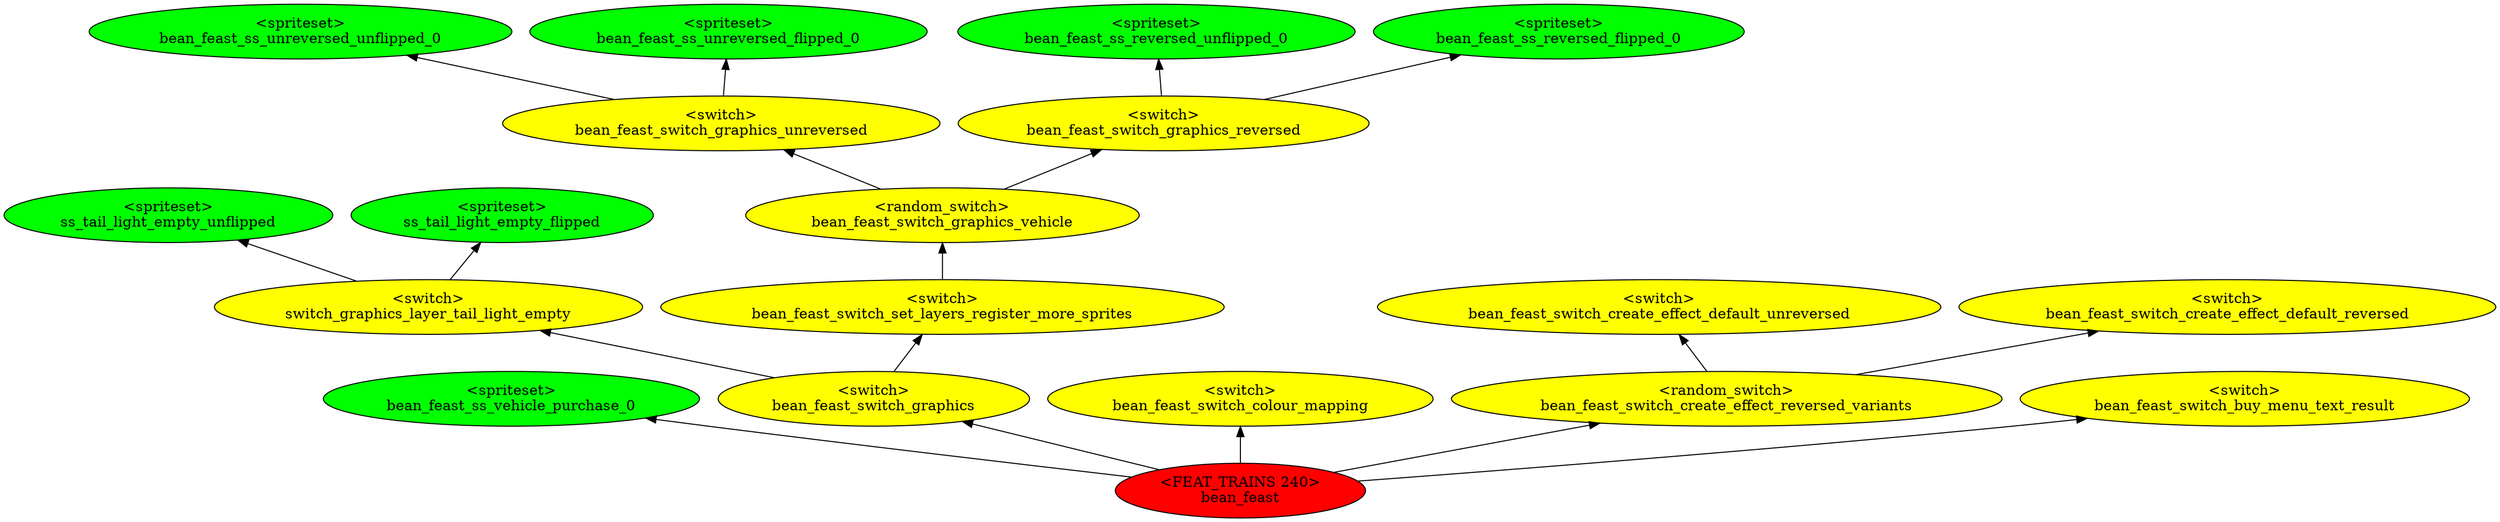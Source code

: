 digraph {
rankdir="BT"
ss_tail_light_empty_unflipped [fillcolor=green style="filled" label="<spriteset>\nss_tail_light_empty_unflipped"]
ss_tail_light_empty_flipped [fillcolor=green style="filled" label="<spriteset>\nss_tail_light_empty_flipped"]
switch_graphics_layer_tail_light_empty [fillcolor=yellow style="filled" label="<switch>\nswitch_graphics_layer_tail_light_empty"]
bean_feast_ss_unreversed_unflipped_0 [fillcolor=green style="filled" label="<spriteset>\nbean_feast_ss_unreversed_unflipped_0"]
bean_feast_ss_unreversed_flipped_0 [fillcolor=green style="filled" label="<spriteset>\nbean_feast_ss_unreversed_flipped_0"]
bean_feast_switch_graphics_unreversed [fillcolor=yellow style="filled" label="<switch>\nbean_feast_switch_graphics_unreversed"]
bean_feast_ss_reversed_unflipped_0 [fillcolor=green style="filled" label="<spriteset>\nbean_feast_ss_reversed_unflipped_0"]
bean_feast_ss_reversed_flipped_0 [fillcolor=green style="filled" label="<spriteset>\nbean_feast_ss_reversed_flipped_0"]
bean_feast_switch_graphics_reversed [fillcolor=yellow style="filled" label="<switch>\nbean_feast_switch_graphics_reversed"]
bean_feast_switch_graphics_vehicle [fillcolor=yellow style="filled" label="<random_switch>\nbean_feast_switch_graphics_vehicle"]
bean_feast_ss_vehicle_purchase_0 [fillcolor=green style="filled" label="<spriteset>\nbean_feast_ss_vehicle_purchase_0"]
bean_feast_switch_set_layers_register_more_sprites [fillcolor=yellow style="filled" label="<switch>\nbean_feast_switch_set_layers_register_more_sprites"]
bean_feast_switch_graphics [fillcolor=yellow style="filled" label="<switch>\nbean_feast_switch_graphics"]
bean_feast_switch_colour_mapping [fillcolor=yellow style="filled" label="<switch>\nbean_feast_switch_colour_mapping"]
bean_feast_switch_create_effect_default_unreversed [fillcolor=yellow style="filled" label="<switch>\nbean_feast_switch_create_effect_default_unreversed"]
bean_feast_switch_create_effect_default_reversed [fillcolor=yellow style="filled" label="<switch>\nbean_feast_switch_create_effect_default_reversed"]
bean_feast_switch_create_effect_reversed_variants [fillcolor=yellow style="filled" label="<random_switch>\nbean_feast_switch_create_effect_reversed_variants"]
bean_feast_switch_buy_menu_text_result [fillcolor=yellow style="filled" label="<switch>\nbean_feast_switch_buy_menu_text_result"]
bean_feast [fillcolor=red style="filled" label="<FEAT_TRAINS 240>\nbean_feast"]
bean_feast_switch_set_layers_register_more_sprites->bean_feast_switch_graphics_vehicle
bean_feast_switch_graphics_unreversed->bean_feast_ss_unreversed_flipped_0
bean_feast_switch_graphics_vehicle->bean_feast_switch_graphics_reversed
bean_feast_switch_graphics_unreversed->bean_feast_ss_unreversed_unflipped_0
bean_feast_switch_graphics_vehicle->bean_feast_switch_graphics_unreversed
bean_feast->bean_feast_ss_vehicle_purchase_0
bean_feast->bean_feast_switch_create_effect_reversed_variants
switch_graphics_layer_tail_light_empty->ss_tail_light_empty_flipped
bean_feast_switch_graphics_reversed->bean_feast_ss_reversed_flipped_0
bean_feast_switch_graphics->switch_graphics_layer_tail_light_empty
bean_feast_switch_graphics_reversed->bean_feast_ss_reversed_unflipped_0
bean_feast_switch_create_effect_reversed_variants->bean_feast_switch_create_effect_default_unreversed
bean_feast_switch_graphics->bean_feast_switch_set_layers_register_more_sprites
bean_feast->bean_feast_switch_buy_menu_text_result
switch_graphics_layer_tail_light_empty->ss_tail_light_empty_unflipped
bean_feast->bean_feast_switch_graphics
bean_feast_switch_create_effect_reversed_variants->bean_feast_switch_create_effect_default_reversed
bean_feast->bean_feast_switch_colour_mapping
}
